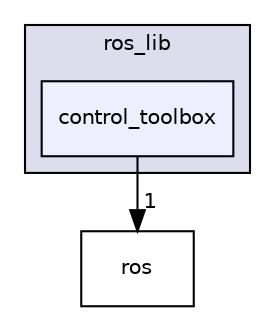 digraph "control_toolbox" {
  compound=true
  node [ fontsize="10", fontname="Helvetica"];
  edge [ labelfontsize="10", labelfontname="Helvetica"];
  subgraph clusterdir_90717b3c677f611b706863d5c86b90c7 {
    graph [ bgcolor="#ddddee", pencolor="black", label="ros_lib" fontname="Helvetica", fontsize="10", URL="dir_90717b3c677f611b706863d5c86b90c7.html"]
  dir_49908225efc36e0de0b558a081a1a697 [shape=box, label="control_toolbox", style="filled", fillcolor="#eeeeff", pencolor="black", URL="dir_49908225efc36e0de0b558a081a1a697.html"];
  }
  dir_74fd674bff593b67d15dde07bcd4f8f8 [shape=box label="ros" URL="dir_74fd674bff593b67d15dde07bcd4f8f8.html"];
  dir_49908225efc36e0de0b558a081a1a697->dir_74fd674bff593b67d15dde07bcd4f8f8 [headlabel="1", labeldistance=1.5 headhref="dir_000046_000025.html"];
}
